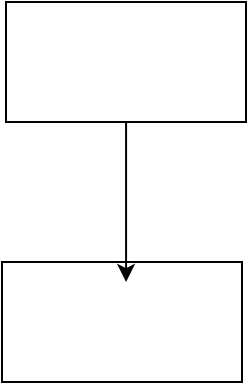 <mxfile version="28.1.1">
  <diagram name="Página-1" id="tpUA--I43j8R1tpW-ucj">
    <mxGraphModel dx="1111" dy="507" grid="1" gridSize="10" guides="1" tooltips="1" connect="1" arrows="1" fold="1" page="1" pageScale="1" pageWidth="583" pageHeight="827" math="0" shadow="0">
      <root>
        <mxCell id="0" />
        <mxCell id="1" parent="0" />
        <mxCell id="jBjO_zQSgiYreGXaI-KZ-1" value="" style="rounded=0;whiteSpace=wrap;html=1;" vertex="1" parent="1">
          <mxGeometry x="230" y="240" width="120" height="60" as="geometry" />
        </mxCell>
        <mxCell id="jBjO_zQSgiYreGXaI-KZ-2" value="" style="rounded=0;whiteSpace=wrap;html=1;" vertex="1" parent="1">
          <mxGeometry x="232" y="110" width="120" height="60" as="geometry" />
        </mxCell>
        <mxCell id="jBjO_zQSgiYreGXaI-KZ-3" style="edgeStyle=orthogonalEdgeStyle;rounded=0;orthogonalLoop=1;jettySize=auto;html=1;entryX=0.517;entryY=0.167;entryDx=0;entryDy=0;entryPerimeter=0;" edge="1" parent="1" source="jBjO_zQSgiYreGXaI-KZ-2" target="jBjO_zQSgiYreGXaI-KZ-1">
          <mxGeometry relative="1" as="geometry" />
        </mxCell>
      </root>
    </mxGraphModel>
  </diagram>
</mxfile>
